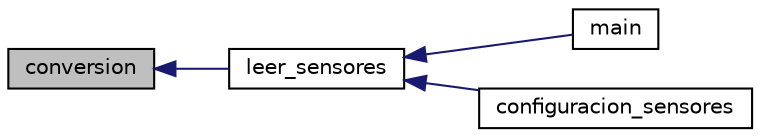 digraph "conversion"
{
  edge [fontname="Helvetica",fontsize="10",labelfontname="Helvetica",labelfontsize="10"];
  node [fontname="Helvetica",fontsize="10",shape=record];
  rankdir="LR";
  Node1 [label="conversion",height=0.2,width=0.4,color="black", fillcolor="grey75", style="filled", fontcolor="black"];
  Node1 -> Node2 [dir="back",color="midnightblue",fontsize="10",style="solid",fontname="Helvetica"];
  Node2 [label="leer_sensores",height=0.2,width=0.4,color="black", fillcolor="white", style="filled",URL="$d9/dae/sensorlib_8h.html#a6240a31c91fe260e613d1e6d900f61c0",tooltip="Esta funcion escanea las mediciones en volts de todos los sensores, los convierte en la magnitud mens..."];
  Node2 -> Node3 [dir="back",color="midnightblue",fontsize="10",style="solid",fontname="Helvetica"];
  Node3 [label="main",height=0.2,width=0.4,color="black", fillcolor="white", style="filled",URL="$d4/dc4/cliente_8c.html#a840291bc02cba5474a4cb46a9b9566fe",tooltip="la función main realiza las siguientes secuencias: "];
  Node2 -> Node4 [dir="back",color="midnightblue",fontsize="10",style="solid",fontname="Helvetica"];
  Node4 [label="configuracion_sensores",height=0.2,width=0.4,color="black", fillcolor="white", style="filled",URL="$d4/dc4/cliente_8c.html#a752a5cd244dd17747ec9a043828506b1",tooltip="Por el momento no implementada. "];
}
